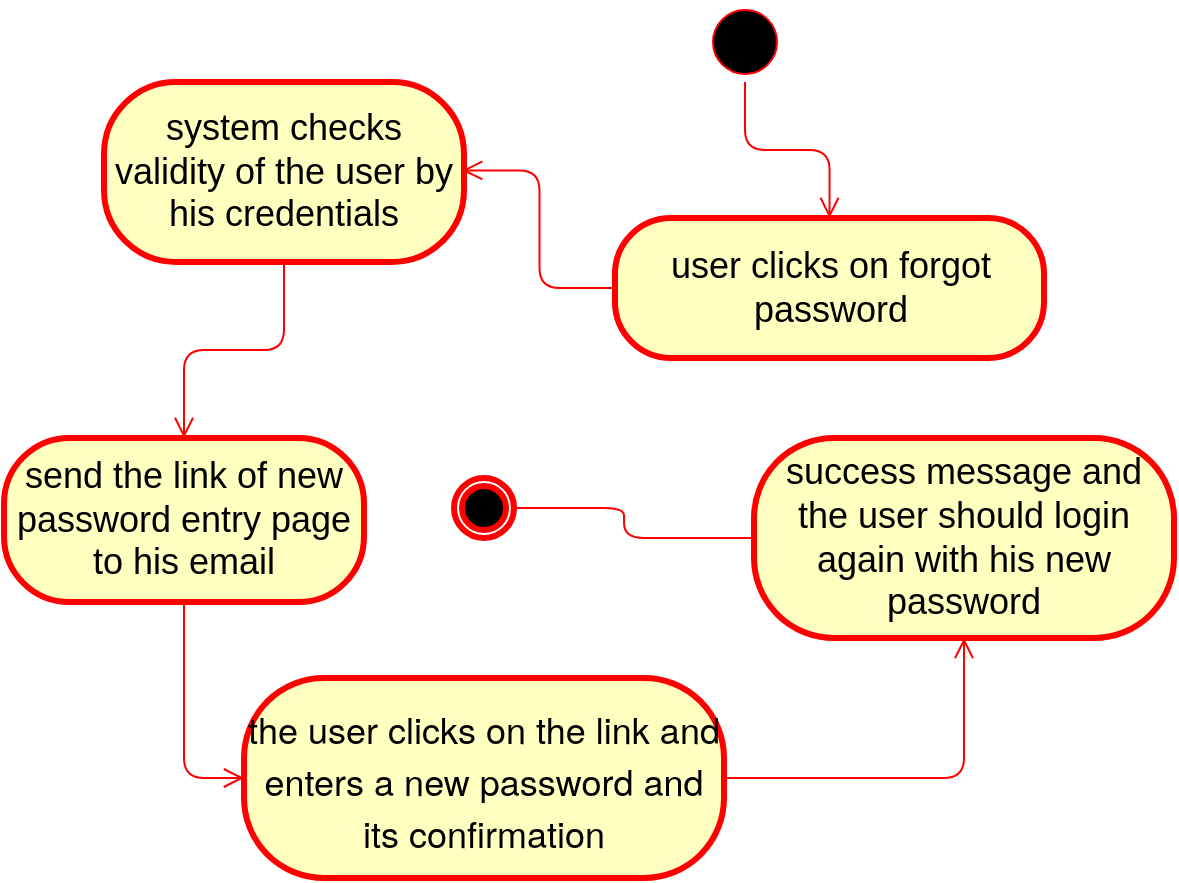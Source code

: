 <mxfile>
    <diagram id="U2WmJLFqRwzV4tTWEFQi" name="Page-1">
        <mxGraphModel dx="504" dy="924" grid="1" gridSize="10" guides="1" tooltips="1" connect="1" arrows="1" fold="1" page="1" pageScale="1" pageWidth="850" pageHeight="1100" math="0" shadow="0">
            <root>
                <mxCell id="0"/>
                <mxCell id="1" parent="0"/>
                <mxCell id="2" value="" style="ellipse;html=1;shape=startState;fillColor=#000000;strokeColor=#ff0000;" parent="1" vertex="1">
                    <mxGeometry x="400.5" y="32" width="40" height="40" as="geometry"/>
                </mxCell>
                <mxCell id="3" value="" style="edgeStyle=orthogonalEdgeStyle;html=1;verticalAlign=bottom;endArrow=open;endSize=8;strokeColor=#ff0000;entryX=0.5;entryY=0;entryDx=0;entryDy=0;" parent="1" source="2" target="4" edge="1">
                    <mxGeometry relative="1" as="geometry">
                        <mxPoint x="420.5" y="134" as="targetPoint"/>
                        <mxPoint x="421" y="70" as="sourcePoint"/>
                    </mxGeometry>
                </mxCell>
                <mxCell id="4" value="&lt;span style=&quot;font-size: 18px;&quot;&gt;user clicks on forgot password&lt;/span&gt;" style="rounded=1;whiteSpace=wrap;html=1;arcSize=40;fontColor=#000000;fillColor=#ffffc0;strokeColor=#ff0000;strokeWidth=3;" parent="1" vertex="1">
                    <mxGeometry x="355.5" y="140" width="214.5" height="70" as="geometry"/>
                </mxCell>
                <mxCell id="5" value="" style="edgeStyle=orthogonalEdgeStyle;html=1;verticalAlign=bottom;endArrow=open;endSize=8;strokeColor=#ff0000;entryX=0.995;entryY=0.491;entryDx=0;entryDy=0;entryPerimeter=0;" parent="1" source="4" target="6" edge="1">
                    <mxGeometry relative="1" as="geometry">
                        <mxPoint x="259.5" y="164" as="targetPoint"/>
                        <Array as="points"/>
                    </mxGeometry>
                </mxCell>
                <mxCell id="6" value="system checks validity of the user by his credentials" style="rounded=1;whiteSpace=wrap;html=1;arcSize=40;fontColor=#000000;fillColor=#ffffc0;strokeColor=#ff0000;strokeWidth=3;fontSize=18;" parent="1" vertex="1">
                    <mxGeometry x="100" y="72" width="180" height="90" as="geometry"/>
                </mxCell>
                <mxCell id="7" value="" style="edgeStyle=orthogonalEdgeStyle;html=1;verticalAlign=bottom;endArrow=open;endSize=8;strokeColor=#ff0000;fontSize=18;startArrow=none;exitX=0.5;exitY=1;exitDx=0;exitDy=0;entryX=0.5;entryY=0;entryDx=0;entryDy=0;" parent="1" source="6" target="18" edge="1">
                    <mxGeometry relative="1" as="geometry">
                        <mxPoint x="178.556" y="310" as="targetPoint"/>
                        <mxPoint x="310.5" y="248.0" as="sourcePoint"/>
                    </mxGeometry>
                </mxCell>
                <mxCell id="10" value="&lt;p style=&quot;margin: 0px; font-variant-numeric: normal; font-variant-east-asian: normal; font-variant-alternates: normal; font-size-adjust: none; font-kerning: auto; font-optical-sizing: auto; font-feature-settings: normal; font-variation-settings: normal; font-variant-position: normal; font-stretch: normal; line-height: normal; font-family: &amp;quot;Helvetica Neue&amp;quot;;&quot; class=&quot;p1&quot;&gt;the user clicks on the link and enters a new password and its confirmation&lt;/p&gt;" style="rounded=1;whiteSpace=wrap;html=1;arcSize=40;fontColor=#000000;fillColor=#ffffc0;strokeColor=#ff0000;strokeWidth=3;fontFamily=Helvetica;fontSize=18;align=center;" parent="1" vertex="1">
                    <mxGeometry x="170" y="370" width="240" height="100" as="geometry"/>
                </mxCell>
                <mxCell id="11" value="" style="edgeStyle=orthogonalEdgeStyle;html=1;verticalAlign=bottom;endArrow=none;endSize=8;strokeColor=#ff0000;labelBackgroundColor=none;fontFamily=Helvetica;fontSize=18;fontColor=#FFFFFF;exitX=0;exitY=0.5;exitDx=0;exitDy=0;" parent="1" source="16" target="12" edge="1">
                    <mxGeometry relative="1" as="geometry">
                        <mxPoint x="548.0" y="480" as="targetPoint"/>
                        <mxPoint x="430" y="290" as="sourcePoint"/>
                        <Array as="points">
                            <mxPoint x="360" y="300"/>
                            <mxPoint x="360" y="285"/>
                        </Array>
                    </mxGeometry>
                </mxCell>
                <mxCell id="12" value="" style="ellipse;html=1;shape=endState;fillColor=#000000;strokeColor=#ff0000;strokeWidth=3;fontFamily=Helvetica;fontSize=8;fontColor=#FFFFFF;" parent="1" vertex="1">
                    <mxGeometry x="275" y="270" width="30" height="30" as="geometry"/>
                </mxCell>
                <mxCell id="16" value="success message and the user should login again with his new password" style="rounded=1;whiteSpace=wrap;html=1;arcSize=40;fontColor=#000000;fillColor=#ffffc0;strokeColor=#ff0000;strokeWidth=3;fontSize=18;" parent="1" vertex="1">
                    <mxGeometry x="425" y="250" width="210" height="100" as="geometry"/>
                </mxCell>
                <mxCell id="17" value="" style="edgeStyle=orthogonalEdgeStyle;html=1;verticalAlign=bottom;endArrow=open;endSize=8;strokeColor=#ff0000;entryX=0.5;entryY=1;entryDx=0;entryDy=0;exitX=1;exitY=0.5;exitDx=0;exitDy=0;" parent="1" source="10" target="16" edge="1">
                    <mxGeometry relative="1" as="geometry">
                        <mxPoint x="393.002" y="270.19" as="targetPoint"/>
                        <Array as="points">
                            <mxPoint x="530" y="420"/>
                        </Array>
                        <mxPoint x="457.91" y="270" as="sourcePoint"/>
                    </mxGeometry>
                </mxCell>
                <mxCell id="18" value="send the link of new password entry page to his email" style="rounded=1;whiteSpace=wrap;html=1;arcSize=40;fontColor=#000000;fillColor=#ffffc0;strokeColor=#ff0000;strokeWidth=3;fontSize=18;" parent="1" vertex="1">
                    <mxGeometry x="50" y="250" width="180" height="82" as="geometry"/>
                </mxCell>
                <mxCell id="19" value="" style="edgeStyle=orthogonalEdgeStyle;html=1;verticalAlign=bottom;endArrow=open;endSize=8;strokeColor=#ff0000;entryX=0;entryY=0.5;entryDx=0;entryDy=0;exitX=0.5;exitY=1;exitDx=0;exitDy=0;" parent="1" source="18" target="10" edge="1">
                    <mxGeometry relative="1" as="geometry">
                        <mxPoint x="125" y="402" as="targetPoint"/>
                        <mxPoint x="150" y="340" as="sourcePoint"/>
                    </mxGeometry>
                </mxCell>
            </root>
        </mxGraphModel>
    </diagram>
</mxfile>